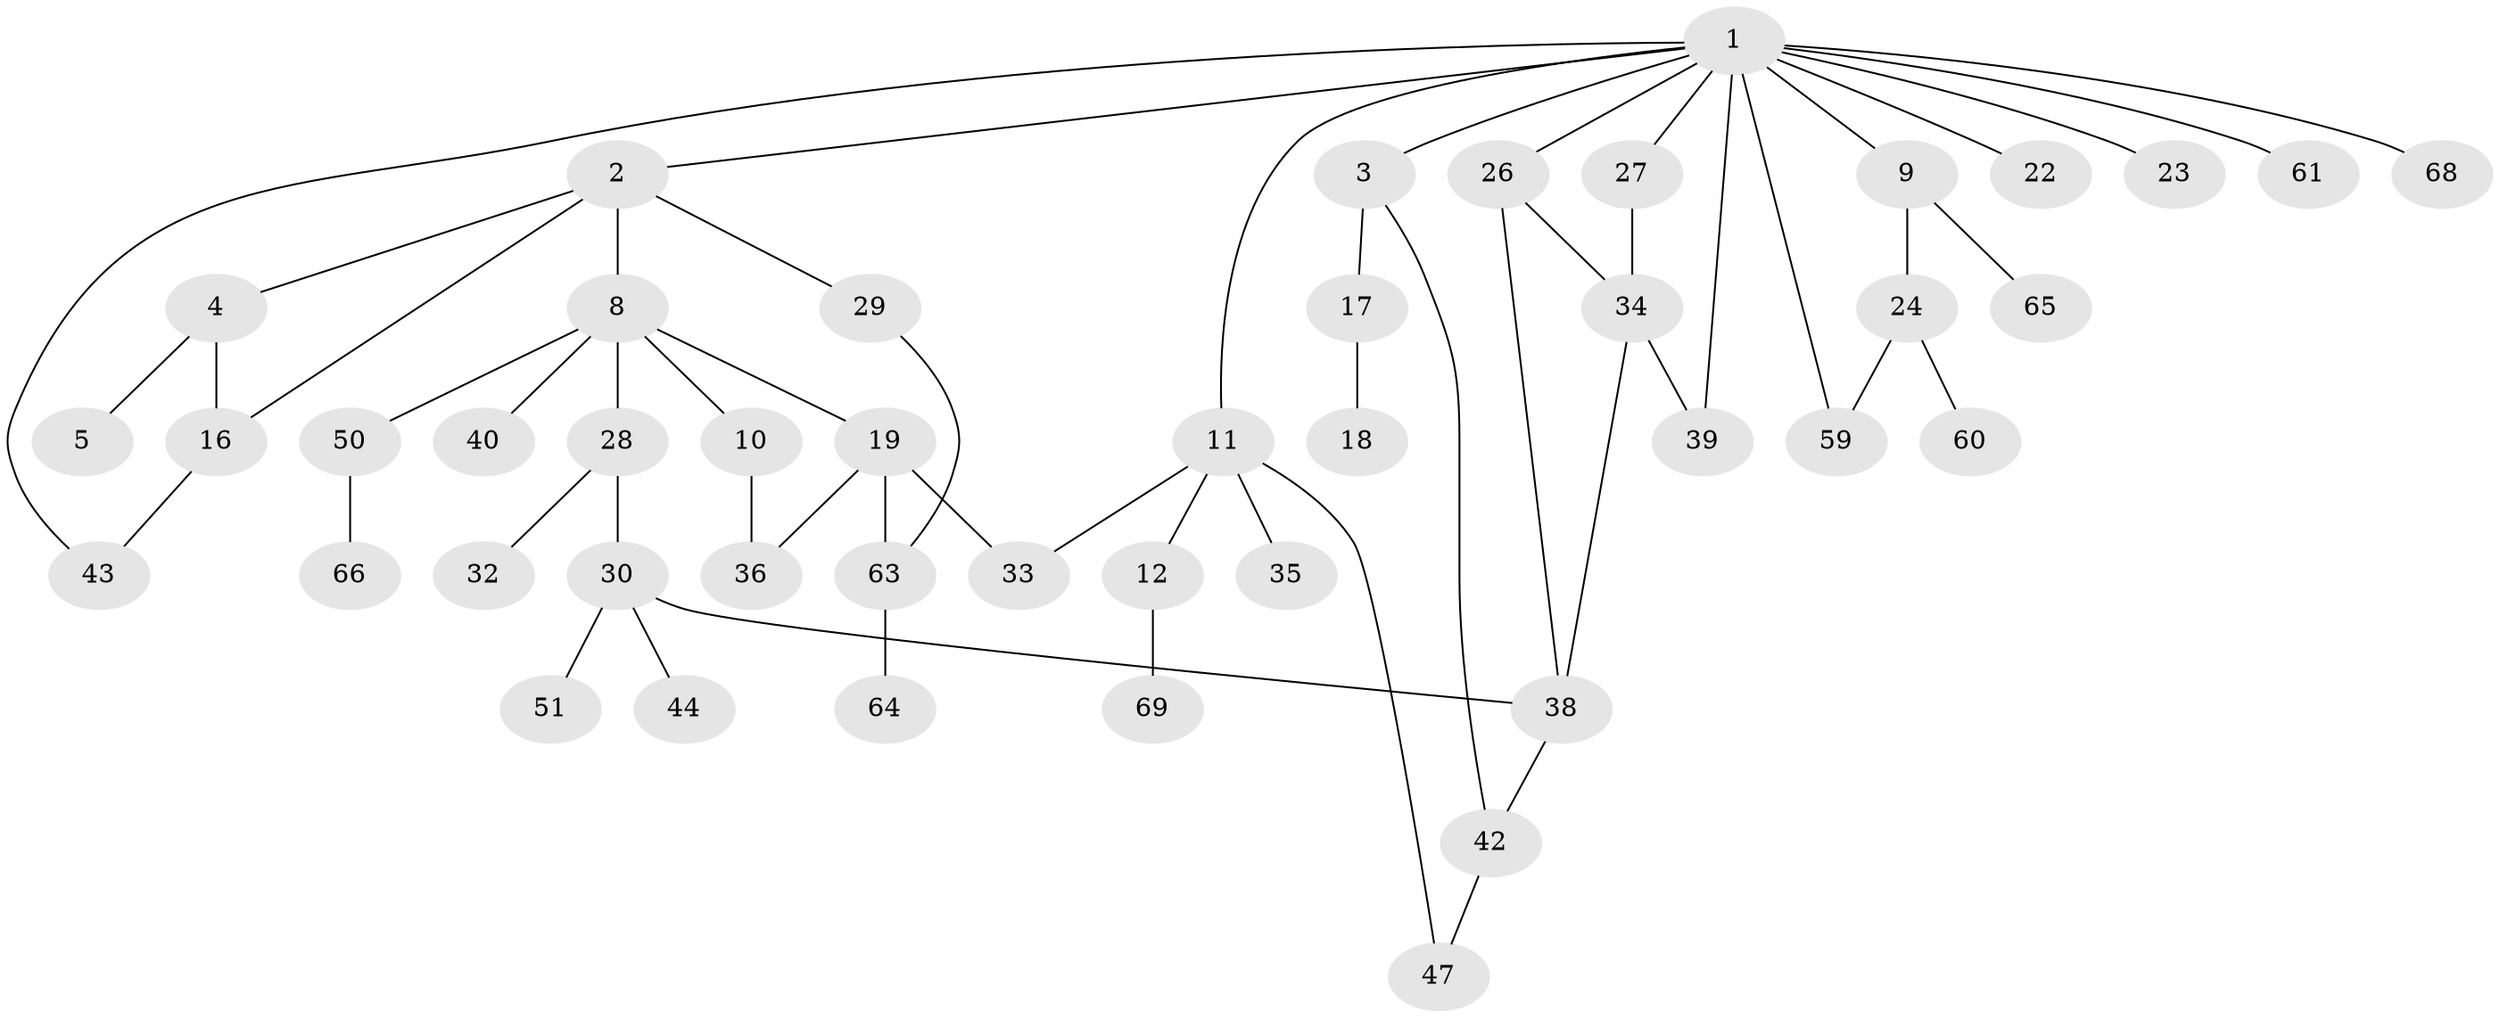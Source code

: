 // original degree distribution, {9: 0.013333333333333334, 5: 0.04, 3: 0.21333333333333335, 6: 0.02666666666666667, 2: 0.26666666666666666, 4: 0.06666666666666667, 1: 0.37333333333333335}
// Generated by graph-tools (version 1.1) at 2025/16/03/04/25 18:16:55]
// undirected, 45 vertices, 56 edges
graph export_dot {
graph [start="1"]
  node [color=gray90,style=filled];
  1 [super="+6"];
  2;
  3;
  4;
  5 [super="+20+57"];
  8;
  9 [super="+37+15"];
  10 [super="+21+14"];
  11;
  12;
  16 [super="+46+55"];
  17 [super="+54"];
  18 [super="+31+25+45"];
  19 [super="+58"];
  22 [super="+72+73"];
  23;
  24;
  26;
  27 [super="+49+48"];
  28;
  29;
  30;
  32;
  33 [super="+41"];
  34 [super="+53+67+62"];
  35;
  36;
  38 [super="+52"];
  39;
  40;
  42 [super="+71"];
  43;
  44 [super="+56"];
  47;
  50;
  51;
  59;
  60;
  61;
  63;
  64;
  65;
  66;
  68;
  69;
  1 -- 2;
  1 -- 3;
  1 -- 9;
  1 -- 11;
  1 -- 27;
  1 -- 39;
  1 -- 43;
  1 -- 59;
  1 -- 68;
  1 -- 22;
  1 -- 23;
  1 -- 26;
  1 -- 61;
  2 -- 4;
  2 -- 8;
  2 -- 16;
  2 -- 29;
  3 -- 17;
  3 -- 42;
  4 -- 5;
  4 -- 16;
  8 -- 10;
  8 -- 19;
  8 -- 28;
  8 -- 40;
  8 -- 50;
  9 -- 24;
  9 -- 65;
  10 -- 36;
  11 -- 12;
  11 -- 33;
  11 -- 35;
  11 -- 47;
  12 -- 69;
  16 -- 43;
  17 -- 18;
  19 -- 63;
  19 -- 36;
  19 -- 33;
  24 -- 59;
  24 -- 60;
  26 -- 34;
  26 -- 38;
  27 -- 34;
  28 -- 30;
  28 -- 32;
  29 -- 63;
  30 -- 44;
  30 -- 51;
  30 -- 38;
  34 -- 38;
  34 -- 39;
  38 -- 42;
  42 -- 47;
  50 -- 66;
  63 -- 64;
}
